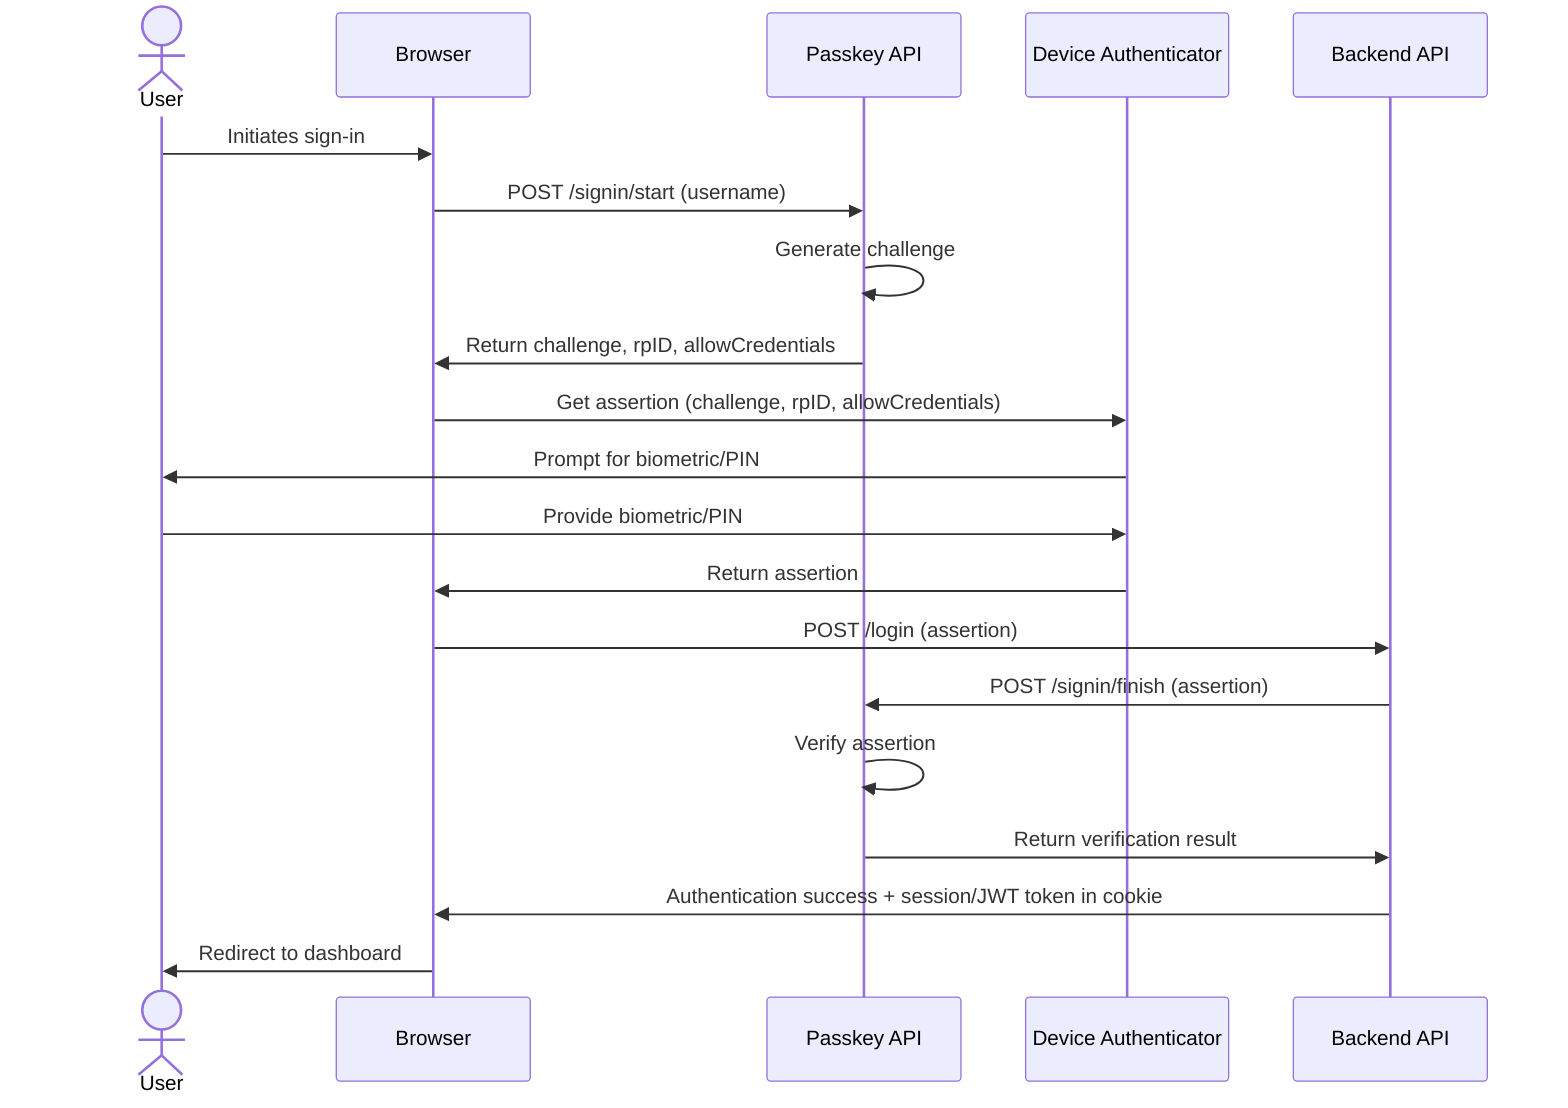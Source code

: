 sequenceDiagram
    actor User
    participant Browser
    participant PasskeyAPI as Passkey API
    participant Authenticator as Device Authenticator
    participant Backend as Backend API

    User->>Browser: Initiates sign-in
    Browser->>PasskeyAPI: POST /signin/start (username)
    PasskeyAPI->>PasskeyAPI: Generate challenge
    PasskeyAPI->>Browser: Return challenge, rpID, allowCredentials
    Browser->>Authenticator: Get assertion (challenge, rpID, allowCredentials)
    Authenticator->>User: Prompt for biometric/PIN
    User->>Authenticator: Provide biometric/PIN
    Authenticator->>Browser: Return assertion
    Browser->>Backend: POST /login (assertion)
    Backend->>PasskeyAPI: POST /signin/finish (assertion)
    PasskeyAPI->>PasskeyAPI: Verify assertion
    PasskeyAPI->>Backend: Return verification result
    Backend->>Browser: Authentication success + session/JWT token in cookie
    Browser->>User: Redirect to dashboard